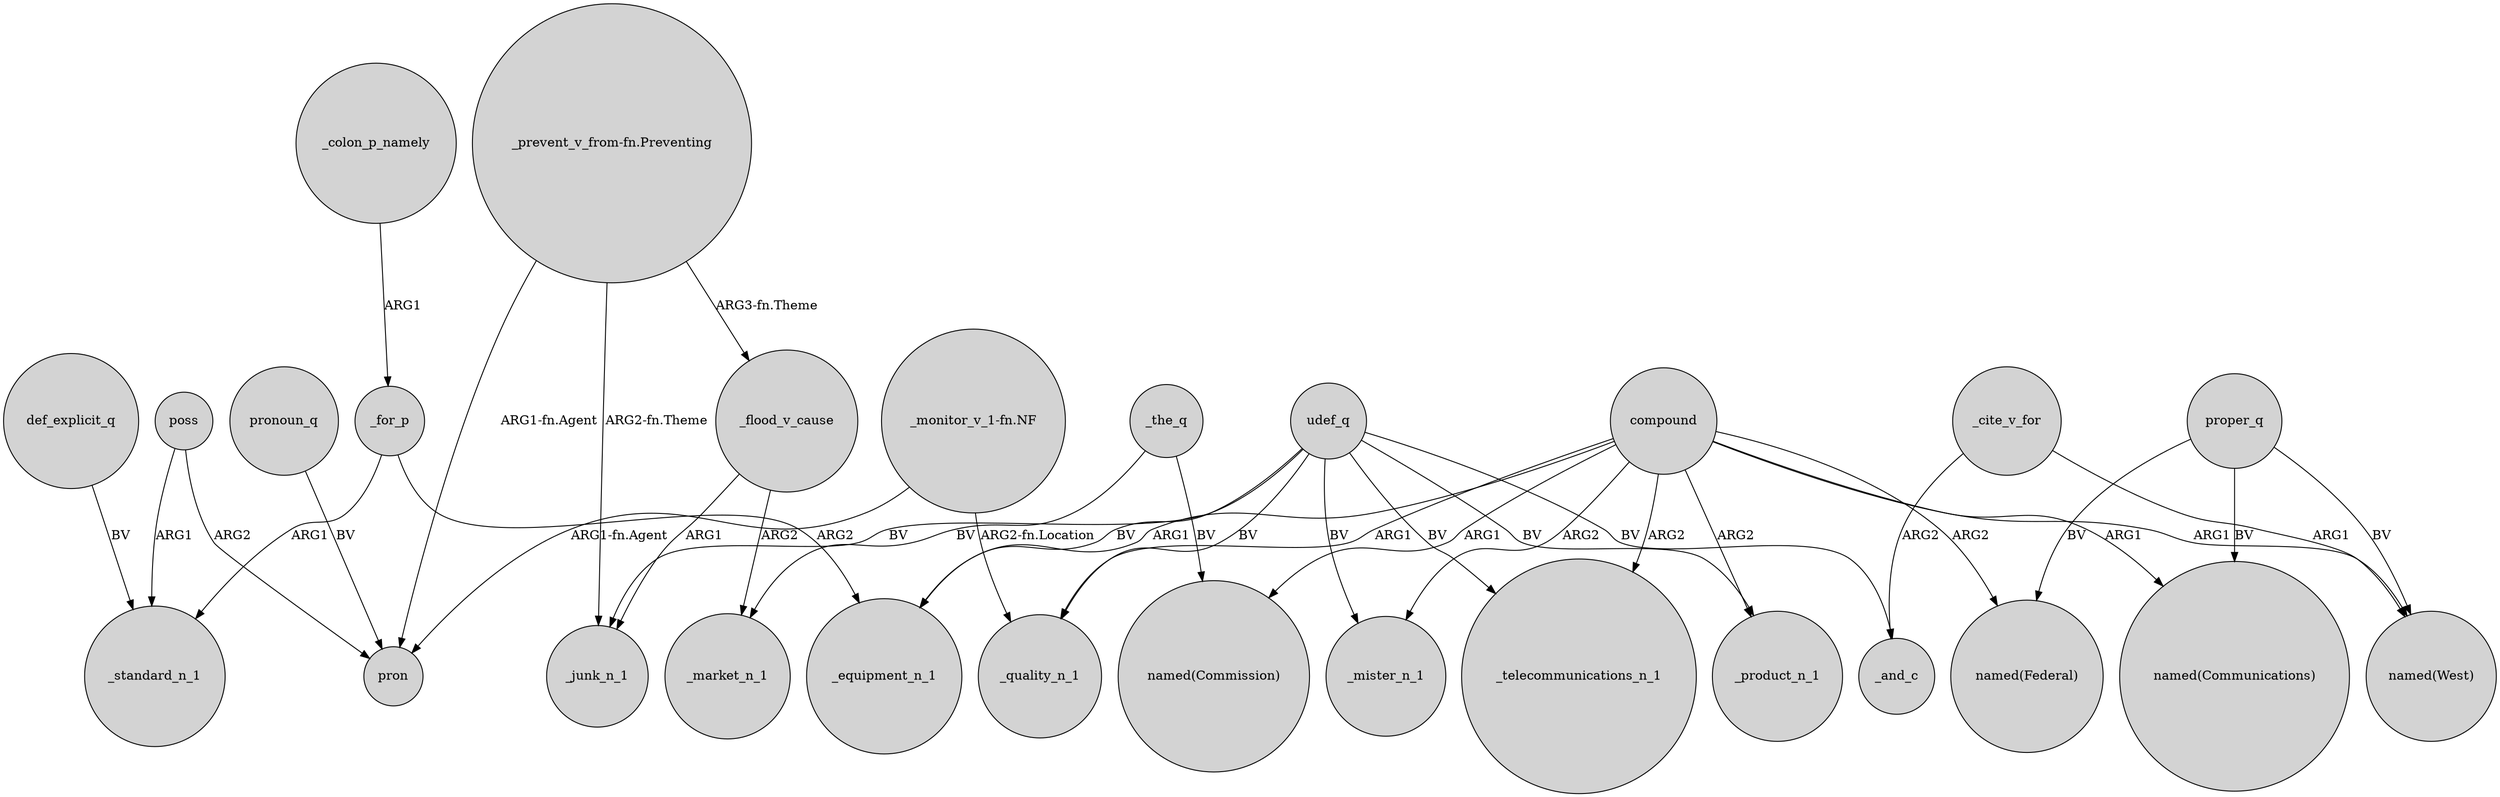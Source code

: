 digraph {
	node [shape=circle style=filled]
	udef_q -> _quality_n_1 [label=BV]
	udef_q -> _equipment_n_1 [label=BV]
	compound -> "named(Commission)" [label=ARG1]
	def_explicit_q -> _standard_n_1 [label=BV]
	poss -> pron [label=ARG2]
	compound -> _quality_n_1 [label=ARG1]
	_for_p -> _equipment_n_1 [label=ARG2]
	_colon_p_namely -> _for_p [label=ARG1]
	compound -> _mister_n_1 [label=ARG2]
	proper_q -> "named(Communications)" [label=BV]
	_cite_v_for -> "named(West)" [label=ARG1]
	_flood_v_cause -> _market_n_1 [label=ARG2]
	udef_q -> _mister_n_1 [label=BV]
	compound -> _equipment_n_1 [label=ARG1]
	compound -> _telecommunications_n_1 [label=ARG2]
	compound -> _product_n_1 [label=ARG2]
	proper_q -> "named(West)" [label=BV]
	"_monitor_v_1-fn.NF" -> pron [label="ARG1-fn.Agent"]
	compound -> "named(West)" [label=ARG1]
	compound -> "named(Communications)" [label=ARG1]
	"_prevent_v_from-fn.Preventing" -> pron [label="ARG1-fn.Agent"]
	udef_q -> _junk_n_1 [label=BV]
	pronoun_q -> pron [label=BV]
	"_prevent_v_from-fn.Preventing" -> _junk_n_1 [label="ARG2-fn.Theme"]
	_for_p -> _standard_n_1 [label=ARG1]
	_cite_v_for -> _and_c [label=ARG2]
	udef_q -> _telecommunications_n_1 [label=BV]
	proper_q -> "named(Federal)" [label=BV]
	_flood_v_cause -> _junk_n_1 [label=ARG1]
	udef_q -> _product_n_1 [label=BV]
	"_monitor_v_1-fn.NF" -> _quality_n_1 [label="ARG2-fn.Location"]
	_the_q -> _market_n_1 [label=BV]
	udef_q -> _and_c [label=BV]
	compound -> "named(Federal)" [label=ARG2]
	"_prevent_v_from-fn.Preventing" -> _flood_v_cause [label="ARG3-fn.Theme"]
	poss -> _standard_n_1 [label=ARG1]
	_the_q -> "named(Commission)" [label=BV]
}
